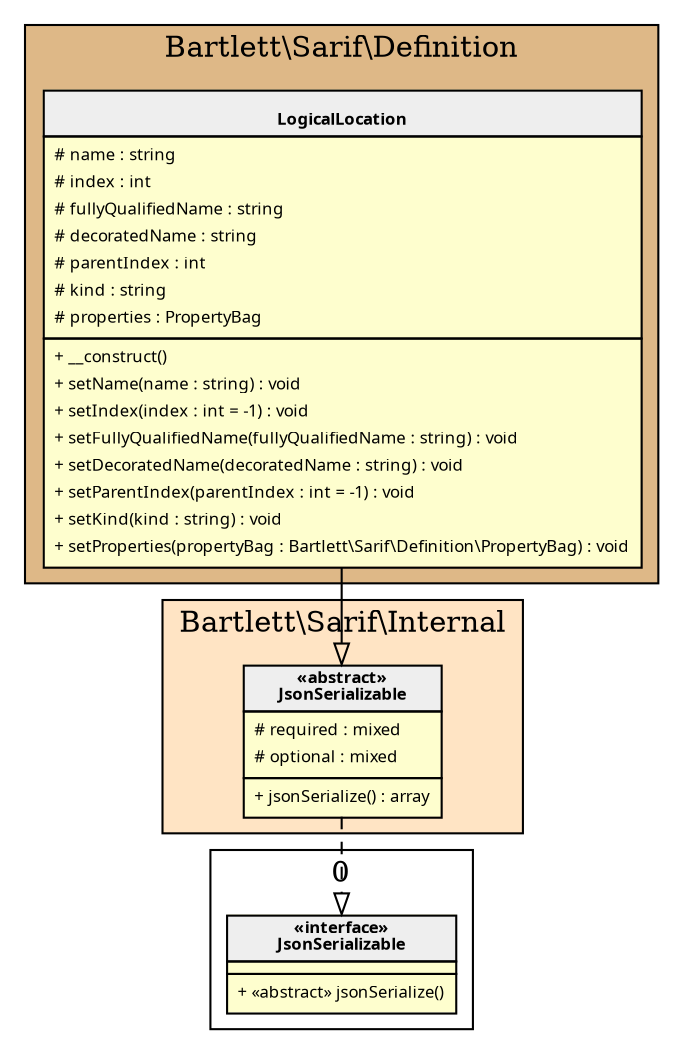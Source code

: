 digraph {
  graph [name="G" overlap="false" rankdir="TB" bgcolor="transparent"]
  node [fontname="Verdana" fontsize=8 shape="none" margin=0 fillcolor="#FEFECE" style="filled"]
  edge [fontname="Verdana" fontsize=8]
  subgraph cluster_0 {
    graph [bgcolor="BurlyWood"]
    label = "Bartlett\\Sarif\\Definition"
    "Bartlett\\Sarif\\Definition\\LogicalLocation" [shape="none" label=<
<table cellspacing="0" border="0" cellborder="1">
    <tr><td bgcolor="#eeeeee"><b><br/>LogicalLocation</b></td></tr>
    <tr><td><table border="0" cellspacing="0" cellpadding="2">
    <tr><td align="left"># name : string</td></tr>
    <tr><td align="left"># index : int</td></tr>
    <tr><td align="left"># fullyQualifiedName : string</td></tr>
    <tr><td align="left"># decoratedName : string</td></tr>
    <tr><td align="left"># parentIndex : int</td></tr>
    <tr><td align="left"># kind : string</td></tr>
    <tr><td align="left"># properties : PropertyBag</td></tr>
</table></td></tr>
    <tr><td><table border="0" cellspacing="0" cellpadding="2">
    <tr><td align="left">+ __construct()</td></tr>
    <tr><td align="left">+ setName(name : string) : void</td></tr>
    <tr><td align="left">+ setIndex(index : int = -1) : void</td></tr>
    <tr><td align="left">+ setFullyQualifiedName(fullyQualifiedName : string) : void</td></tr>
    <tr><td align="left">+ setDecoratedName(decoratedName : string) : void</td></tr>
    <tr><td align="left">+ setParentIndex(parentIndex : int = -1) : void</td></tr>
    <tr><td align="left">+ setKind(kind : string) : void</td></tr>
    <tr><td align="left">+ setProperties(propertyBag : Bartlett\\Sarif\\Definition\\PropertyBag) : void</td></tr>
</table></td></tr>
</table>>]
  }
  subgraph cluster_1 {
    graph [bgcolor="Bisque"]
    label = "Bartlett\\Sarif\\Internal"
    "Bartlett\\Sarif\\Internal\\JsonSerializable" [shape="none" label=<
<table cellspacing="0" border="0" cellborder="1">
    <tr><td bgcolor="#eeeeee"><b>«abstract»<br/>JsonSerializable</b></td></tr>
    <tr><td><table border="0" cellspacing="0" cellpadding="2">
    <tr><td align="left"># required : mixed</td></tr>
    <tr><td align="left"># optional : mixed</td></tr>
</table></td></tr>
    <tr><td><table border="0" cellspacing="0" cellpadding="2">
    <tr><td align="left">+ jsonSerialize() : array</td></tr>
</table></td></tr>
</table>>]
  }
  subgraph cluster_2 {
    label = 0
    "JsonSerializable" [shape="none" label=<
<table cellspacing="0" border="0" cellborder="1">
    <tr><td bgcolor="#eeeeee"><b>«interface»<br/>JsonSerializable</b></td></tr>
    <tr><td></td></tr>
    <tr><td><table border="0" cellspacing="0" cellpadding="2">
    <tr><td align="left">+ «abstract» jsonSerialize()</td></tr>
</table></td></tr>
</table>>]
  }
  "Bartlett\\Sarif\\Internal\\JsonSerializable" -> "JsonSerializable" [arrowhead="empty" style="dashed"]
  "Bartlett\\Sarif\\Definition\\LogicalLocation" -> "Bartlett\\Sarif\\Internal\\JsonSerializable" [arrowhead="empty" style="filled"]
}
